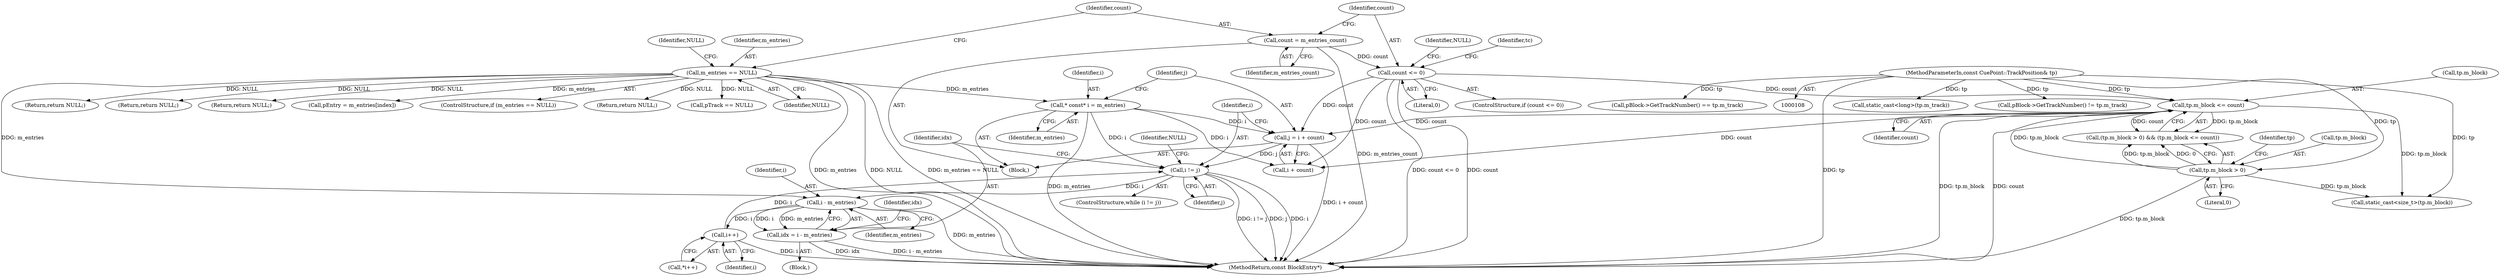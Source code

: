 digraph "1_Android_cc274e2abe8b2a6698a5c47d8aa4bb45f1f9538d_15@integer" {
"1000195" [label="(Call,j = i + count)"];
"1000192" [label="(Call,* const* i = m_entries)"];
"1000116" [label="(Call,m_entries == NULL)"];
"1000126" [label="(Call,count <= 0)"];
"1000122" [label="(Call,count = m_entries_count)"];
"1000142" [label="(Call,tp.m_block <= count)"];
"1000137" [label="(Call,tp.m_block > 0)"];
"1000110" [label="(MethodParameterIn,const CuePoint::TrackPosition& tp)"];
"1000201" [label="(Call,i != j)"];
"1000208" [label="(Call,i - m_entries)"];
"1000206" [label="(Call,idx = i - m_entries)"];
"1000215" [label="(Call,i++)"];
"1000214" [label="(Call,*i++)"];
"1000302" [label="(MethodReturn,const BlockEntry*)"];
"1000300" [label="(Return,return NULL;)"];
"1000129" [label="(Return,return NULL;)"];
"1000111" [label="(Block,)"];
"1000138" [label="(Call,tp.m_block)"];
"1000301" [label="(Identifier,NULL)"];
"1000200" [label="(ControlStructure,while (i != j))"];
"1000130" [label="(Identifier,NULL)"];
"1000146" [label="(Identifier,count)"];
"1000126" [label="(Call,count <= 0)"];
"1000141" [label="(Literal,0)"];
"1000117" [label="(Identifier,m_entries)"];
"1000137" [label="(Call,tp.m_block > 0)"];
"1000206" [label="(Call,idx = i - m_entries)"];
"1000211" [label="(Identifier,idx)"];
"1000124" [label="(Identifier,m_entries_count)"];
"1000208" [label="(Call,i - m_entries)"];
"1000194" [label="(Identifier,m_entries)"];
"1000127" [label="(Identifier,count)"];
"1000210" [label="(Identifier,m_entries)"];
"1000252" [label="(Return,return NULL;)"];
"1000197" [label="(Call,i + count)"];
"1000162" [label="(Call,pEntry = m_entries[index])"];
"1000115" [label="(ControlStructure,if (m_entries == NULL))"];
"1000143" [label="(Call,tp.m_block)"];
"1000119" [label="(Return,return NULL;)"];
"1000195" [label="(Call,j = i + count)"];
"1000202" [label="(Identifier,i)"];
"1000272" [label="(Call,pTrack == NULL)"];
"1000122" [label="(Call,count = m_entries_count)"];
"1000144" [label="(Identifier,tp)"];
"1000192" [label="(Call,* const* i = m_entries)"];
"1000193" [label="(Identifier,i)"];
"1000128" [label="(Literal,0)"];
"1000151" [label="(Call,static_cast<size_t>(tp.m_block))"];
"1000123" [label="(Identifier,count)"];
"1000125" [label="(ControlStructure,if (count <= 0))"];
"1000204" [label="(Block,)"];
"1000110" [label="(MethodParameterIn,const CuePoint::TrackPosition& tp)"];
"1000142" [label="(Call,tp.m_block <= count)"];
"1000116" [label="(Call,m_entries == NULL)"];
"1000120" [label="(Identifier,NULL)"];
"1000207" [label="(Identifier,idx)"];
"1000262" [label="(Call,static_cast<long>(tp.m_track))"];
"1000133" [label="(Identifier,tc)"];
"1000118" [label="(Identifier,NULL)"];
"1000201" [label="(Call,i != j)"];
"1000228" [label="(Call,pBlock->GetTrackNumber() != tp.m_track)"];
"1000136" [label="(Call,(tp.m_block > 0) && (tp.m_block <= count))"];
"1000203" [label="(Identifier,j)"];
"1000196" [label="(Identifier,j)"];
"1000179" [label="(Call,pBlock->GetTrackNumber() == tp.m_track)"];
"1000209" [label="(Identifier,i)"];
"1000216" [label="(Identifier,i)"];
"1000215" [label="(Call,i++)"];
"1000195" -> "1000111"  [label="AST: "];
"1000195" -> "1000197"  [label="CFG: "];
"1000196" -> "1000195"  [label="AST: "];
"1000197" -> "1000195"  [label="AST: "];
"1000202" -> "1000195"  [label="CFG: "];
"1000195" -> "1000302"  [label="DDG: i + count"];
"1000192" -> "1000195"  [label="DDG: i"];
"1000126" -> "1000195"  [label="DDG: count"];
"1000142" -> "1000195"  [label="DDG: count"];
"1000195" -> "1000201"  [label="DDG: j"];
"1000192" -> "1000111"  [label="AST: "];
"1000192" -> "1000194"  [label="CFG: "];
"1000193" -> "1000192"  [label="AST: "];
"1000194" -> "1000192"  [label="AST: "];
"1000196" -> "1000192"  [label="CFG: "];
"1000192" -> "1000302"  [label="DDG: m_entries"];
"1000116" -> "1000192"  [label="DDG: m_entries"];
"1000192" -> "1000197"  [label="DDG: i"];
"1000192" -> "1000201"  [label="DDG: i"];
"1000116" -> "1000115"  [label="AST: "];
"1000116" -> "1000118"  [label="CFG: "];
"1000117" -> "1000116"  [label="AST: "];
"1000118" -> "1000116"  [label="AST: "];
"1000120" -> "1000116"  [label="CFG: "];
"1000123" -> "1000116"  [label="CFG: "];
"1000116" -> "1000302"  [label="DDG: m_entries"];
"1000116" -> "1000302"  [label="DDG: NULL"];
"1000116" -> "1000302"  [label="DDG: m_entries == NULL"];
"1000116" -> "1000119"  [label="DDG: NULL"];
"1000116" -> "1000129"  [label="DDG: NULL"];
"1000116" -> "1000162"  [label="DDG: m_entries"];
"1000116" -> "1000208"  [label="DDG: m_entries"];
"1000116" -> "1000252"  [label="DDG: NULL"];
"1000116" -> "1000272"  [label="DDG: NULL"];
"1000116" -> "1000300"  [label="DDG: NULL"];
"1000126" -> "1000125"  [label="AST: "];
"1000126" -> "1000128"  [label="CFG: "];
"1000127" -> "1000126"  [label="AST: "];
"1000128" -> "1000126"  [label="AST: "];
"1000130" -> "1000126"  [label="CFG: "];
"1000133" -> "1000126"  [label="CFG: "];
"1000126" -> "1000302"  [label="DDG: count <= 0"];
"1000126" -> "1000302"  [label="DDG: count"];
"1000122" -> "1000126"  [label="DDG: count"];
"1000126" -> "1000142"  [label="DDG: count"];
"1000126" -> "1000197"  [label="DDG: count"];
"1000122" -> "1000111"  [label="AST: "];
"1000122" -> "1000124"  [label="CFG: "];
"1000123" -> "1000122"  [label="AST: "];
"1000124" -> "1000122"  [label="AST: "];
"1000127" -> "1000122"  [label="CFG: "];
"1000122" -> "1000302"  [label="DDG: m_entries_count"];
"1000142" -> "1000136"  [label="AST: "];
"1000142" -> "1000146"  [label="CFG: "];
"1000143" -> "1000142"  [label="AST: "];
"1000146" -> "1000142"  [label="AST: "];
"1000136" -> "1000142"  [label="CFG: "];
"1000142" -> "1000302"  [label="DDG: tp.m_block"];
"1000142" -> "1000302"  [label="DDG: count"];
"1000142" -> "1000136"  [label="DDG: tp.m_block"];
"1000142" -> "1000136"  [label="DDG: count"];
"1000137" -> "1000142"  [label="DDG: tp.m_block"];
"1000110" -> "1000142"  [label="DDG: tp"];
"1000142" -> "1000151"  [label="DDG: tp.m_block"];
"1000142" -> "1000197"  [label="DDG: count"];
"1000137" -> "1000136"  [label="AST: "];
"1000137" -> "1000141"  [label="CFG: "];
"1000138" -> "1000137"  [label="AST: "];
"1000141" -> "1000137"  [label="AST: "];
"1000144" -> "1000137"  [label="CFG: "];
"1000136" -> "1000137"  [label="CFG: "];
"1000137" -> "1000302"  [label="DDG: tp.m_block"];
"1000137" -> "1000136"  [label="DDG: tp.m_block"];
"1000137" -> "1000136"  [label="DDG: 0"];
"1000110" -> "1000137"  [label="DDG: tp"];
"1000137" -> "1000151"  [label="DDG: tp.m_block"];
"1000110" -> "1000108"  [label="AST: "];
"1000110" -> "1000302"  [label="DDG: tp"];
"1000110" -> "1000151"  [label="DDG: tp"];
"1000110" -> "1000179"  [label="DDG: tp"];
"1000110" -> "1000228"  [label="DDG: tp"];
"1000110" -> "1000262"  [label="DDG: tp"];
"1000201" -> "1000200"  [label="AST: "];
"1000201" -> "1000203"  [label="CFG: "];
"1000202" -> "1000201"  [label="AST: "];
"1000203" -> "1000201"  [label="AST: "];
"1000207" -> "1000201"  [label="CFG: "];
"1000301" -> "1000201"  [label="CFG: "];
"1000201" -> "1000302"  [label="DDG: i != j"];
"1000201" -> "1000302"  [label="DDG: j"];
"1000201" -> "1000302"  [label="DDG: i"];
"1000215" -> "1000201"  [label="DDG: i"];
"1000201" -> "1000208"  [label="DDG: i"];
"1000208" -> "1000206"  [label="AST: "];
"1000208" -> "1000210"  [label="CFG: "];
"1000209" -> "1000208"  [label="AST: "];
"1000210" -> "1000208"  [label="AST: "];
"1000206" -> "1000208"  [label="CFG: "];
"1000208" -> "1000302"  [label="DDG: m_entries"];
"1000208" -> "1000206"  [label="DDG: i"];
"1000208" -> "1000206"  [label="DDG: m_entries"];
"1000208" -> "1000215"  [label="DDG: i"];
"1000206" -> "1000204"  [label="AST: "];
"1000207" -> "1000206"  [label="AST: "];
"1000211" -> "1000206"  [label="CFG: "];
"1000206" -> "1000302"  [label="DDG: i - m_entries"];
"1000206" -> "1000302"  [label="DDG: idx"];
"1000215" -> "1000214"  [label="AST: "];
"1000215" -> "1000216"  [label="CFG: "];
"1000216" -> "1000215"  [label="AST: "];
"1000214" -> "1000215"  [label="CFG: "];
"1000215" -> "1000302"  [label="DDG: i"];
}
